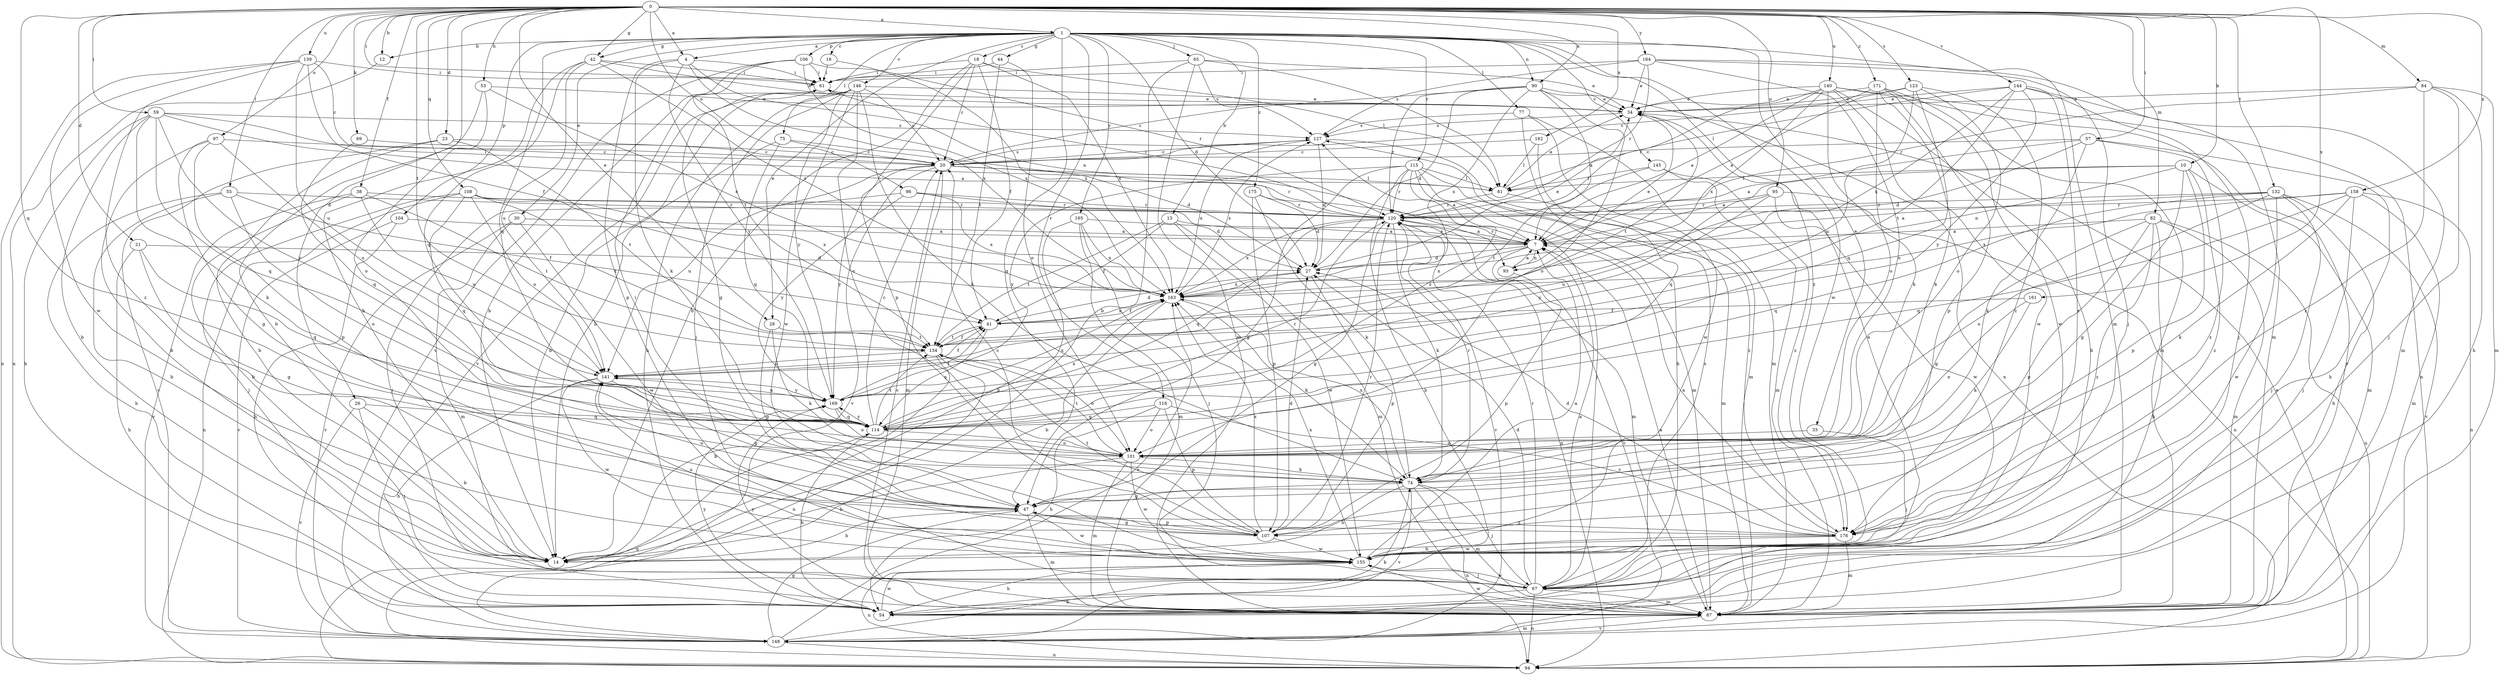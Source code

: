 strict digraph  {
0;
1;
4;
7;
10;
12;
13;
14;
16;
18;
20;
21;
23;
26;
27;
28;
30;
33;
34;
38;
41;
42;
44;
47;
53;
54;
55;
57;
59;
61;
65;
67;
69;
74;
75;
77;
81;
82;
84;
87;
90;
93;
94;
95;
96;
97;
101;
104;
106;
107;
108;
114;
115;
116;
120;
123;
127;
132;
134;
139;
140;
141;
144;
145;
146;
148;
155;
158;
161;
162;
163;
164;
165;
169;
171;
175;
176;
0 -> 1  [label=a];
0 -> 4  [label=a];
0 -> 10  [label=b];
0 -> 12  [label=b];
0 -> 21  [label=d];
0 -> 23  [label=d];
0 -> 26  [label=d];
0 -> 28  [label=e];
0 -> 38  [label=f];
0 -> 42  [label=g];
0 -> 53  [label=h];
0 -> 55  [label=i];
0 -> 57  [label=i];
0 -> 59  [label=i];
0 -> 61  [label=i];
0 -> 69  [label=k];
0 -> 82  [label=m];
0 -> 84  [label=m];
0 -> 90  [label=n];
0 -> 95  [label=o];
0 -> 96  [label=o];
0 -> 97  [label=o];
0 -> 108  [label=q];
0 -> 114  [label=q];
0 -> 123  [label=s];
0 -> 132  [label=t];
0 -> 134  [label=t];
0 -> 139  [label=u];
0 -> 140  [label=u];
0 -> 144  [label=v];
0 -> 158  [label=x];
0 -> 161  [label=x];
0 -> 162  [label=x];
0 -> 164  [label=y];
0 -> 171  [label=z];
1 -> 4  [label=a];
1 -> 12  [label=b];
1 -> 13  [label=b];
1 -> 16  [label=c];
1 -> 18  [label=c];
1 -> 27  [label=d];
1 -> 28  [label=e];
1 -> 30  [label=e];
1 -> 33  [label=e];
1 -> 42  [label=g];
1 -> 44  [label=g];
1 -> 47  [label=g];
1 -> 65  [label=j];
1 -> 75  [label=l];
1 -> 77  [label=l];
1 -> 87  [label=m];
1 -> 90  [label=n];
1 -> 104  [label=p];
1 -> 106  [label=p];
1 -> 114  [label=q];
1 -> 115  [label=r];
1 -> 116  [label=r];
1 -> 145  [label=v];
1 -> 146  [label=v];
1 -> 155  [label=w];
1 -> 165  [label=y];
1 -> 175  [label=z];
1 -> 176  [label=z];
4 -> 61  [label=i];
4 -> 74  [label=k];
4 -> 93  [label=n];
4 -> 107  [label=p];
4 -> 163  [label=x];
4 -> 169  [label=y];
7 -> 27  [label=d];
7 -> 93  [label=n];
7 -> 120  [label=r];
7 -> 148  [label=v];
7 -> 163  [label=x];
10 -> 7  [label=a];
10 -> 47  [label=g];
10 -> 81  [label=l];
10 -> 87  [label=m];
10 -> 93  [label=n];
10 -> 107  [label=p];
10 -> 176  [label=z];
12 -> 94  [label=n];
13 -> 7  [label=a];
13 -> 41  [label=f];
13 -> 87  [label=m];
13 -> 134  [label=t];
13 -> 155  [label=w];
16 -> 61  [label=i];
16 -> 163  [label=x];
18 -> 14  [label=b];
18 -> 20  [label=c];
18 -> 41  [label=f];
18 -> 61  [label=i];
18 -> 81  [label=l];
18 -> 107  [label=p];
18 -> 163  [label=x];
20 -> 81  [label=l];
20 -> 87  [label=m];
20 -> 120  [label=r];
20 -> 127  [label=s];
20 -> 141  [label=u];
20 -> 148  [label=v];
20 -> 169  [label=y];
21 -> 27  [label=d];
21 -> 47  [label=g];
21 -> 54  [label=h];
21 -> 114  [label=q];
23 -> 14  [label=b];
23 -> 20  [label=c];
23 -> 134  [label=t];
23 -> 148  [label=v];
26 -> 14  [label=b];
26 -> 67  [label=j];
26 -> 114  [label=q];
26 -> 148  [label=v];
27 -> 34  [label=e];
27 -> 107  [label=p];
27 -> 163  [label=x];
28 -> 47  [label=g];
28 -> 74  [label=k];
28 -> 134  [label=t];
30 -> 7  [label=a];
30 -> 87  [label=m];
30 -> 148  [label=v];
30 -> 155  [label=w];
33 -> 67  [label=j];
33 -> 101  [label=o];
34 -> 127  [label=s];
34 -> 134  [label=t];
38 -> 14  [label=b];
38 -> 120  [label=r];
38 -> 134  [label=t];
38 -> 141  [label=u];
38 -> 148  [label=v];
41 -> 27  [label=d];
41 -> 114  [label=q];
41 -> 134  [label=t];
41 -> 163  [label=x];
42 -> 14  [label=b];
42 -> 34  [label=e];
42 -> 61  [label=i];
42 -> 114  [label=q];
42 -> 141  [label=u];
42 -> 163  [label=x];
44 -> 61  [label=i];
44 -> 101  [label=o];
44 -> 134  [label=t];
47 -> 14  [label=b];
47 -> 61  [label=i];
47 -> 87  [label=m];
47 -> 107  [label=p];
47 -> 141  [label=u];
47 -> 155  [label=w];
47 -> 176  [label=z];
53 -> 14  [label=b];
53 -> 34  [label=e];
53 -> 101  [label=o];
53 -> 163  [label=x];
54 -> 155  [label=w];
54 -> 169  [label=y];
55 -> 14  [label=b];
55 -> 41  [label=f];
55 -> 54  [label=h];
55 -> 101  [label=o];
55 -> 120  [label=r];
57 -> 7  [label=a];
57 -> 20  [label=c];
57 -> 27  [label=d];
57 -> 54  [label=h];
57 -> 74  [label=k];
57 -> 176  [label=z];
59 -> 7  [label=a];
59 -> 14  [label=b];
59 -> 54  [label=h];
59 -> 74  [label=k];
59 -> 81  [label=l];
59 -> 114  [label=q];
59 -> 127  [label=s];
59 -> 169  [label=y];
61 -> 34  [label=e];
61 -> 47  [label=g];
65 -> 14  [label=b];
65 -> 34  [label=e];
65 -> 61  [label=i];
65 -> 81  [label=l];
65 -> 87  [label=m];
65 -> 127  [label=s];
67 -> 7  [label=a];
67 -> 27  [label=d];
67 -> 54  [label=h];
67 -> 87  [label=m];
67 -> 94  [label=n];
67 -> 120  [label=r];
67 -> 127  [label=s];
67 -> 155  [label=w];
69 -> 20  [label=c];
69 -> 114  [label=q];
74 -> 14  [label=b];
74 -> 47  [label=g];
74 -> 67  [label=j];
74 -> 87  [label=m];
74 -> 94  [label=n];
74 -> 120  [label=r];
74 -> 148  [label=v];
74 -> 163  [label=x];
75 -> 14  [label=b];
75 -> 20  [label=c];
75 -> 27  [label=d];
75 -> 114  [label=q];
77 -> 54  [label=h];
77 -> 87  [label=m];
77 -> 127  [label=s];
77 -> 155  [label=w];
81 -> 34  [label=e];
81 -> 87  [label=m];
81 -> 120  [label=r];
82 -> 7  [label=a];
82 -> 47  [label=g];
82 -> 54  [label=h];
82 -> 87  [label=m];
82 -> 94  [label=n];
82 -> 107  [label=p];
82 -> 176  [label=z];
84 -> 34  [label=e];
84 -> 54  [label=h];
84 -> 67  [label=j];
84 -> 87  [label=m];
84 -> 120  [label=r];
84 -> 176  [label=z];
87 -> 7  [label=a];
87 -> 20  [label=c];
87 -> 148  [label=v];
87 -> 155  [label=w];
87 -> 169  [label=y];
90 -> 7  [label=a];
90 -> 20  [label=c];
90 -> 27  [label=d];
90 -> 34  [label=e];
90 -> 94  [label=n];
90 -> 101  [label=o];
90 -> 120  [label=r];
90 -> 163  [label=x];
93 -> 7  [label=a];
93 -> 34  [label=e];
93 -> 107  [label=p];
94 -> 34  [label=e];
94 -> 114  [label=q];
95 -> 94  [label=n];
95 -> 120  [label=r];
95 -> 141  [label=u];
95 -> 155  [label=w];
95 -> 169  [label=y];
96 -> 27  [label=d];
96 -> 67  [label=j];
96 -> 120  [label=r];
96 -> 163  [label=x];
96 -> 169  [label=y];
97 -> 14  [label=b];
97 -> 20  [label=c];
97 -> 47  [label=g];
97 -> 107  [label=p];
97 -> 141  [label=u];
101 -> 14  [label=b];
101 -> 74  [label=k];
101 -> 87  [label=m];
101 -> 134  [label=t];
101 -> 155  [label=w];
104 -> 7  [label=a];
104 -> 54  [label=h];
104 -> 148  [label=v];
106 -> 14  [label=b];
106 -> 61  [label=i];
106 -> 120  [label=r];
106 -> 134  [label=t];
106 -> 148  [label=v];
106 -> 163  [label=x];
107 -> 20  [label=c];
107 -> 27  [label=d];
107 -> 47  [label=g];
107 -> 120  [label=r];
107 -> 134  [label=t];
107 -> 155  [label=w];
107 -> 163  [label=x];
108 -> 67  [label=j];
108 -> 94  [label=n];
108 -> 114  [label=q];
108 -> 120  [label=r];
108 -> 134  [label=t];
108 -> 141  [label=u];
108 -> 163  [label=x];
114 -> 20  [label=c];
114 -> 54  [label=h];
114 -> 101  [label=o];
114 -> 120  [label=r];
114 -> 127  [label=s];
114 -> 134  [label=t];
114 -> 163  [label=x];
114 -> 169  [label=y];
115 -> 7  [label=a];
115 -> 47  [label=g];
115 -> 54  [label=h];
115 -> 67  [label=j];
115 -> 81  [label=l];
115 -> 87  [label=m];
115 -> 120  [label=r];
115 -> 169  [label=y];
115 -> 176  [label=z];
116 -> 54  [label=h];
116 -> 101  [label=o];
116 -> 107  [label=p];
116 -> 114  [label=q];
116 -> 176  [label=z];
120 -> 7  [label=a];
120 -> 47  [label=g];
120 -> 61  [label=i];
120 -> 74  [label=k];
120 -> 87  [label=m];
120 -> 94  [label=n];
120 -> 114  [label=q];
120 -> 148  [label=v];
120 -> 163  [label=x];
123 -> 7  [label=a];
123 -> 34  [label=e];
123 -> 101  [label=o];
123 -> 114  [label=q];
123 -> 141  [label=u];
123 -> 176  [label=z];
127 -> 20  [label=c];
127 -> 27  [label=d];
127 -> 87  [label=m];
127 -> 163  [label=x];
132 -> 7  [label=a];
132 -> 54  [label=h];
132 -> 67  [label=j];
132 -> 101  [label=o];
132 -> 114  [label=q];
132 -> 120  [label=r];
132 -> 148  [label=v];
132 -> 155  [label=w];
134 -> 14  [label=b];
134 -> 41  [label=f];
134 -> 94  [label=n];
134 -> 101  [label=o];
134 -> 141  [label=u];
139 -> 20  [label=c];
139 -> 41  [label=f];
139 -> 61  [label=i];
139 -> 94  [label=n];
139 -> 141  [label=u];
139 -> 155  [label=w];
139 -> 176  [label=z];
140 -> 7  [label=a];
140 -> 34  [label=e];
140 -> 54  [label=h];
140 -> 74  [label=k];
140 -> 94  [label=n];
140 -> 120  [label=r];
140 -> 148  [label=v];
140 -> 155  [label=w];
140 -> 163  [label=x];
141 -> 41  [label=f];
141 -> 47  [label=g];
141 -> 54  [label=h];
141 -> 155  [label=w];
141 -> 169  [label=y];
144 -> 34  [label=e];
144 -> 67  [label=j];
144 -> 81  [label=l];
144 -> 87  [label=m];
144 -> 134  [label=t];
144 -> 163  [label=x];
144 -> 169  [label=y];
144 -> 176  [label=z];
145 -> 81  [label=l];
145 -> 87  [label=m];
145 -> 134  [label=t];
145 -> 176  [label=z];
146 -> 14  [label=b];
146 -> 20  [label=c];
146 -> 34  [label=e];
146 -> 54  [label=h];
146 -> 67  [label=j];
146 -> 74  [label=k];
146 -> 101  [label=o];
146 -> 148  [label=v];
146 -> 155  [label=w];
146 -> 169  [label=y];
148 -> 47  [label=g];
148 -> 74  [label=k];
148 -> 87  [label=m];
148 -> 94  [label=n];
148 -> 163  [label=x];
155 -> 7  [label=a];
155 -> 34  [label=e];
155 -> 54  [label=h];
155 -> 67  [label=j];
155 -> 94  [label=n];
155 -> 141  [label=u];
155 -> 163  [label=x];
158 -> 67  [label=j];
158 -> 74  [label=k];
158 -> 87  [label=m];
158 -> 94  [label=n];
158 -> 114  [label=q];
158 -> 120  [label=r];
158 -> 163  [label=x];
161 -> 41  [label=f];
161 -> 74  [label=k];
161 -> 101  [label=o];
162 -> 20  [label=c];
162 -> 81  [label=l];
162 -> 114  [label=q];
163 -> 14  [label=b];
163 -> 41  [label=f];
163 -> 74  [label=k];
163 -> 127  [label=s];
164 -> 34  [label=e];
164 -> 61  [label=i];
164 -> 67  [label=j];
164 -> 87  [label=m];
164 -> 101  [label=o];
164 -> 120  [label=r];
164 -> 127  [label=s];
165 -> 7  [label=a];
165 -> 14  [label=b];
165 -> 67  [label=j];
165 -> 87  [label=m];
165 -> 163  [label=x];
169 -> 41  [label=f];
169 -> 101  [label=o];
169 -> 114  [label=q];
169 -> 141  [label=u];
169 -> 163  [label=x];
171 -> 20  [label=c];
171 -> 34  [label=e];
171 -> 74  [label=k];
171 -> 87  [label=m];
171 -> 101  [label=o];
171 -> 107  [label=p];
171 -> 155  [label=w];
175 -> 27  [label=d];
175 -> 74  [label=k];
175 -> 107  [label=p];
175 -> 120  [label=r];
176 -> 7  [label=a];
176 -> 14  [label=b];
176 -> 27  [label=d];
176 -> 87  [label=m];
176 -> 155  [label=w];
}
